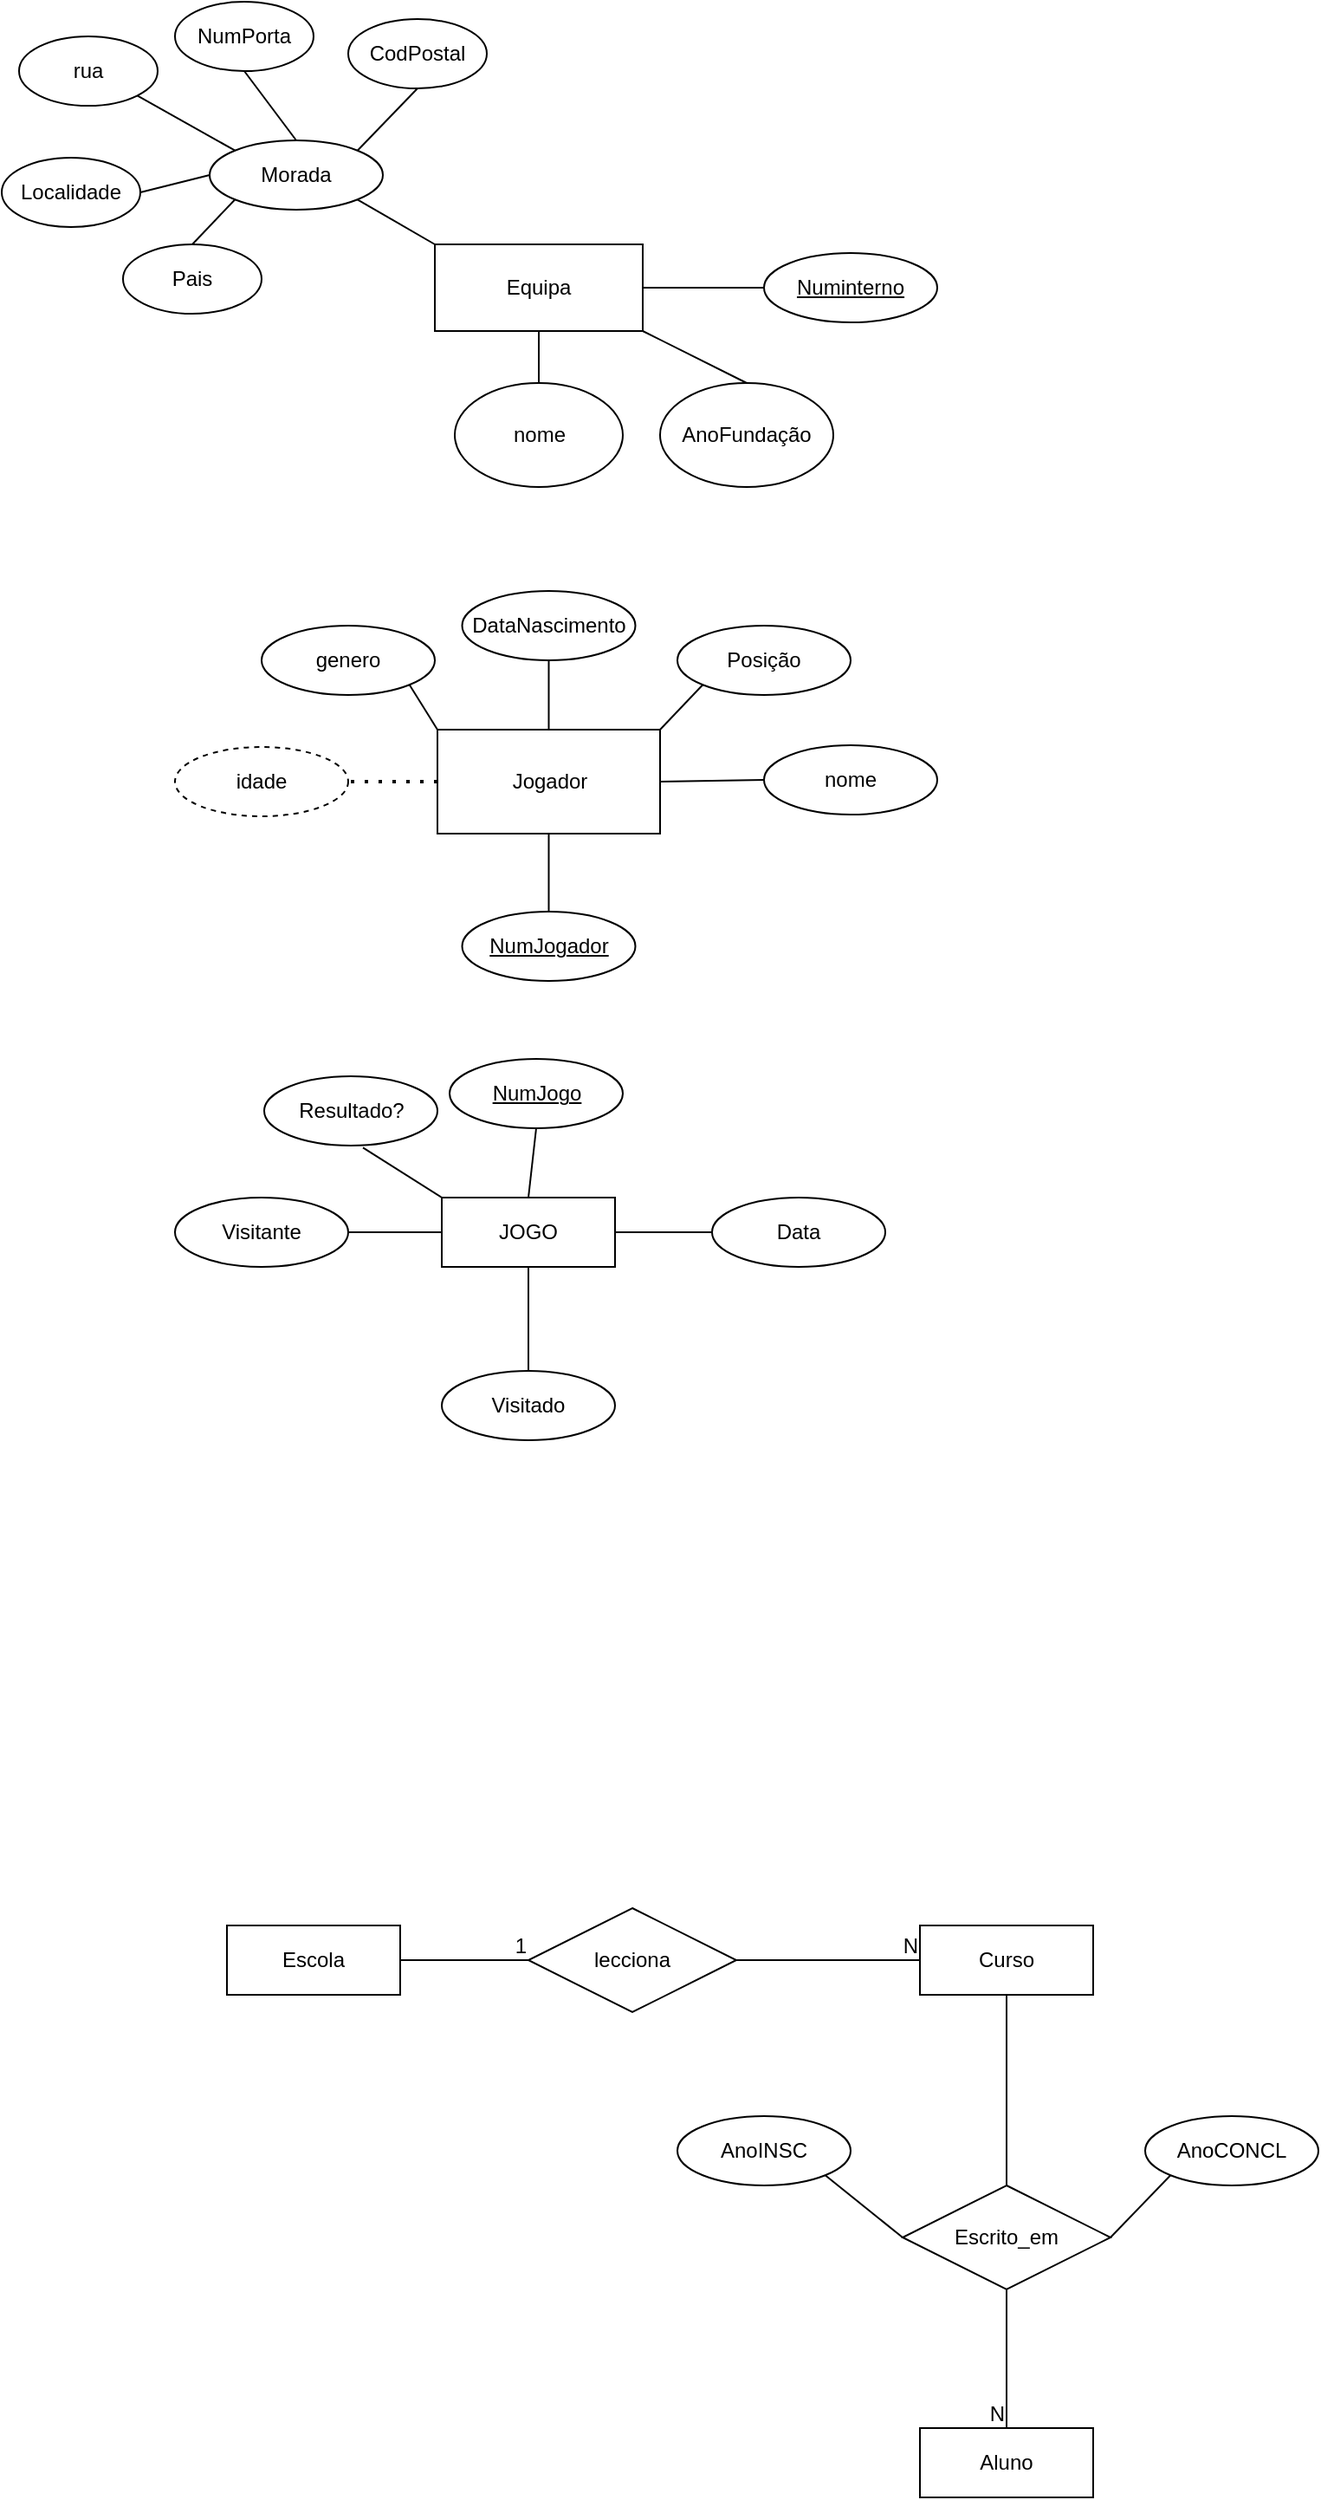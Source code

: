 <mxfile version="24.7.16">
  <diagram name="Página-1" id="aXLpPnv2NKacDEt0Qhfw">
    <mxGraphModel dx="581" dy="774" grid="1" gridSize="10" guides="1" tooltips="1" connect="1" arrows="1" fold="1" page="1" pageScale="1" pageWidth="827" pageHeight="1169" math="0" shadow="0">
      <root>
        <mxCell id="0" />
        <mxCell id="1" parent="0" />
        <mxCell id="0BGUU8HDMgY6EAeC4oMd-1" value="Equipa" style="rounded=0;whiteSpace=wrap;html=1;" vertex="1" parent="1">
          <mxGeometry x="360" y="180" width="120" height="50" as="geometry" />
        </mxCell>
        <mxCell id="0BGUU8HDMgY6EAeC4oMd-2" value="AnoFundação" style="ellipse;whiteSpace=wrap;html=1;" vertex="1" parent="1">
          <mxGeometry x="490" y="260" width="100" height="60" as="geometry" />
        </mxCell>
        <mxCell id="0BGUU8HDMgY6EAeC4oMd-3" value="" style="endArrow=none;html=1;rounded=0;exitX=0.5;exitY=0;exitDx=0;exitDy=0;entryX=1;entryY=1;entryDx=0;entryDy=0;" edge="1" parent="1" source="0BGUU8HDMgY6EAeC4oMd-2" target="0BGUU8HDMgY6EAeC4oMd-1">
          <mxGeometry width="50" height="50" relative="1" as="geometry">
            <mxPoint x="450" y="250" as="sourcePoint" />
            <mxPoint x="500" y="200" as="targetPoint" />
          </mxGeometry>
        </mxCell>
        <mxCell id="0BGUU8HDMgY6EAeC4oMd-4" value="nome" style="ellipse;whiteSpace=wrap;html=1;" vertex="1" parent="1">
          <mxGeometry x="371.5" y="260" width="97" height="60" as="geometry" />
        </mxCell>
        <mxCell id="0BGUU8HDMgY6EAeC4oMd-5" value="" style="endArrow=none;html=1;rounded=0;exitX=0.5;exitY=0;exitDx=0;exitDy=0;entryX=0.5;entryY=1;entryDx=0;entryDy=0;" edge="1" parent="1" source="0BGUU8HDMgY6EAeC4oMd-4" target="0BGUU8HDMgY6EAeC4oMd-1">
          <mxGeometry width="50" height="50" relative="1" as="geometry">
            <mxPoint x="450" y="250" as="sourcePoint" />
            <mxPoint x="500" y="200" as="targetPoint" />
          </mxGeometry>
        </mxCell>
        <mxCell id="0BGUU8HDMgY6EAeC4oMd-17" value="Numinterno" style="ellipse;whiteSpace=wrap;html=1;align=center;fontStyle=4;" vertex="1" parent="1">
          <mxGeometry x="550" y="185" width="100" height="40" as="geometry" />
        </mxCell>
        <mxCell id="0BGUU8HDMgY6EAeC4oMd-18" value="" style="endArrow=none;html=1;rounded=0;entryX=0;entryY=0.5;entryDx=0;entryDy=0;exitX=1;exitY=0.5;exitDx=0;exitDy=0;" edge="1" parent="1" source="0BGUU8HDMgY6EAeC4oMd-1" target="0BGUU8HDMgY6EAeC4oMd-17">
          <mxGeometry width="50" height="50" relative="1" as="geometry">
            <mxPoint x="390" y="210" as="sourcePoint" />
            <mxPoint x="440" y="160" as="targetPoint" />
          </mxGeometry>
        </mxCell>
        <mxCell id="0BGUU8HDMgY6EAeC4oMd-20" value="Morada" style="ellipse;whiteSpace=wrap;html=1;align=center;" vertex="1" parent="1">
          <mxGeometry x="230" y="120" width="100" height="40" as="geometry" />
        </mxCell>
        <mxCell id="0BGUU8HDMgY6EAeC4oMd-21" value="" style="endArrow=none;html=1;rounded=0;entryX=1;entryY=1;entryDx=0;entryDy=0;exitX=0;exitY=0;exitDx=0;exitDy=0;" edge="1" parent="1" source="0BGUU8HDMgY6EAeC4oMd-1" target="0BGUU8HDMgY6EAeC4oMd-20">
          <mxGeometry width="50" height="50" relative="1" as="geometry">
            <mxPoint x="410" y="180" as="sourcePoint" />
            <mxPoint x="440" y="160" as="targetPoint" />
          </mxGeometry>
        </mxCell>
        <mxCell id="0BGUU8HDMgY6EAeC4oMd-25" value="Jogador" style="whiteSpace=wrap;html=1;align=center;" vertex="1" parent="1">
          <mxGeometry x="361.5" y="460" width="128.5" height="60" as="geometry" />
        </mxCell>
        <mxCell id="0BGUU8HDMgY6EAeC4oMd-26" value="nome" style="ellipse;whiteSpace=wrap;html=1;align=center;" vertex="1" parent="1">
          <mxGeometry x="550" y="469" width="100" height="40" as="geometry" />
        </mxCell>
        <mxCell id="0BGUU8HDMgY6EAeC4oMd-27" value="NumJogador" style="ellipse;whiteSpace=wrap;html=1;align=center;fontStyle=4;" vertex="1" parent="1">
          <mxGeometry x="375.75" y="565" width="100" height="40" as="geometry" />
        </mxCell>
        <mxCell id="0BGUU8HDMgY6EAeC4oMd-28" value="rua" style="ellipse;whiteSpace=wrap;html=1;align=center;" vertex="1" parent="1">
          <mxGeometry x="120" y="60" width="80" height="40" as="geometry" />
        </mxCell>
        <mxCell id="0BGUU8HDMgY6EAeC4oMd-29" value="NumPorta" style="ellipse;whiteSpace=wrap;html=1;align=center;" vertex="1" parent="1">
          <mxGeometry x="210" y="40" width="80" height="40" as="geometry" />
        </mxCell>
        <mxCell id="0BGUU8HDMgY6EAeC4oMd-30" value="CodPostal" style="ellipse;whiteSpace=wrap;html=1;align=center;" vertex="1" parent="1">
          <mxGeometry x="310" y="50" width="80" height="40" as="geometry" />
        </mxCell>
        <mxCell id="0BGUU8HDMgY6EAeC4oMd-31" value="Localidade" style="ellipse;whiteSpace=wrap;html=1;align=center;" vertex="1" parent="1">
          <mxGeometry x="110" y="130" width="80" height="40" as="geometry" />
        </mxCell>
        <mxCell id="0BGUU8HDMgY6EAeC4oMd-32" value="Pais" style="ellipse;whiteSpace=wrap;html=1;align=center;" vertex="1" parent="1">
          <mxGeometry x="180" y="180" width="80" height="40" as="geometry" />
        </mxCell>
        <mxCell id="0BGUU8HDMgY6EAeC4oMd-33" value="" style="endArrow=none;html=1;rounded=0;exitX=1;exitY=0;exitDx=0;exitDy=0;entryX=0.5;entryY=1;entryDx=0;entryDy=0;" edge="1" parent="1" source="0BGUU8HDMgY6EAeC4oMd-20" target="0BGUU8HDMgY6EAeC4oMd-30">
          <mxGeometry width="50" height="50" relative="1" as="geometry">
            <mxPoint x="390" y="130" as="sourcePoint" />
            <mxPoint x="440" y="80" as="targetPoint" />
          </mxGeometry>
        </mxCell>
        <mxCell id="0BGUU8HDMgY6EAeC4oMd-34" value="" style="endArrow=none;html=1;rounded=0;exitX=0.5;exitY=0;exitDx=0;exitDy=0;entryX=0.5;entryY=1;entryDx=0;entryDy=0;" edge="1" parent="1" source="0BGUU8HDMgY6EAeC4oMd-20" target="0BGUU8HDMgY6EAeC4oMd-29">
          <mxGeometry width="50" height="50" relative="1" as="geometry">
            <mxPoint x="325" y="136" as="sourcePoint" />
            <mxPoint x="360" y="100" as="targetPoint" />
          </mxGeometry>
        </mxCell>
        <mxCell id="0BGUU8HDMgY6EAeC4oMd-35" value="" style="endArrow=none;html=1;rounded=0;exitX=0;exitY=0;exitDx=0;exitDy=0;entryX=1;entryY=1;entryDx=0;entryDy=0;" edge="1" parent="1" source="0BGUU8HDMgY6EAeC4oMd-20" target="0BGUU8HDMgY6EAeC4oMd-28">
          <mxGeometry width="50" height="50" relative="1" as="geometry">
            <mxPoint x="335" y="146" as="sourcePoint" />
            <mxPoint x="370" y="110" as="targetPoint" />
          </mxGeometry>
        </mxCell>
        <mxCell id="0BGUU8HDMgY6EAeC4oMd-36" value="" style="endArrow=none;html=1;rounded=0;exitX=0;exitY=0.5;exitDx=0;exitDy=0;entryX=1;entryY=0.5;entryDx=0;entryDy=0;" edge="1" parent="1" source="0BGUU8HDMgY6EAeC4oMd-20" target="0BGUU8HDMgY6EAeC4oMd-31">
          <mxGeometry width="50" height="50" relative="1" as="geometry">
            <mxPoint x="345" y="156" as="sourcePoint" />
            <mxPoint x="380" y="120" as="targetPoint" />
          </mxGeometry>
        </mxCell>
        <mxCell id="0BGUU8HDMgY6EAeC4oMd-37" value="" style="endArrow=none;html=1;rounded=0;exitX=0;exitY=1;exitDx=0;exitDy=0;entryX=0.5;entryY=0;entryDx=0;entryDy=0;" edge="1" parent="1" source="0BGUU8HDMgY6EAeC4oMd-20" target="0BGUU8HDMgY6EAeC4oMd-32">
          <mxGeometry width="50" height="50" relative="1" as="geometry">
            <mxPoint x="355" y="166" as="sourcePoint" />
            <mxPoint x="390" y="130" as="targetPoint" />
          </mxGeometry>
        </mxCell>
        <mxCell id="0BGUU8HDMgY6EAeC4oMd-38" value="DataNascimento" style="ellipse;whiteSpace=wrap;html=1;align=center;" vertex="1" parent="1">
          <mxGeometry x="375.75" y="380" width="100" height="40" as="geometry" />
        </mxCell>
        <mxCell id="0BGUU8HDMgY6EAeC4oMd-39" value="idade" style="ellipse;whiteSpace=wrap;html=1;align=center;dashed=1;" vertex="1" parent="1">
          <mxGeometry x="210" y="470" width="100" height="40" as="geometry" />
        </mxCell>
        <mxCell id="0BGUU8HDMgY6EAeC4oMd-40" value="genero" style="ellipse;whiteSpace=wrap;html=1;align=center;" vertex="1" parent="1">
          <mxGeometry x="260" y="400" width="100" height="40" as="geometry" />
        </mxCell>
        <mxCell id="0BGUU8HDMgY6EAeC4oMd-41" value="Posição" style="ellipse;whiteSpace=wrap;html=1;align=center;" vertex="1" parent="1">
          <mxGeometry x="500" y="400" width="100" height="40" as="geometry" />
        </mxCell>
        <mxCell id="0BGUU8HDMgY6EAeC4oMd-42" value="" style="endArrow=none;dashed=1;html=1;dashPattern=1 3;strokeWidth=2;rounded=0;entryX=1;entryY=0.5;entryDx=0;entryDy=0;exitX=0;exitY=0.5;exitDx=0;exitDy=0;" edge="1" parent="1" source="0BGUU8HDMgY6EAeC4oMd-25" target="0BGUU8HDMgY6EAeC4oMd-39">
          <mxGeometry width="50" height="50" relative="1" as="geometry">
            <mxPoint x="390" y="370" as="sourcePoint" />
            <mxPoint x="440" y="320" as="targetPoint" />
          </mxGeometry>
        </mxCell>
        <mxCell id="0BGUU8HDMgY6EAeC4oMd-43" value="" style="endArrow=none;html=1;rounded=0;exitX=1;exitY=1;exitDx=0;exitDy=0;entryX=0;entryY=0;entryDx=0;entryDy=0;" edge="1" parent="1" source="0BGUU8HDMgY6EAeC4oMd-40" target="0BGUU8HDMgY6EAeC4oMd-25">
          <mxGeometry width="50" height="50" relative="1" as="geometry">
            <mxPoint x="390" y="370" as="sourcePoint" />
            <mxPoint x="440" y="320" as="targetPoint" />
          </mxGeometry>
        </mxCell>
        <mxCell id="0BGUU8HDMgY6EAeC4oMd-44" value="" style="endArrow=none;html=1;rounded=0;exitX=0.5;exitY=0;exitDx=0;exitDy=0;entryX=0.5;entryY=1;entryDx=0;entryDy=0;" edge="1" parent="1" source="0BGUU8HDMgY6EAeC4oMd-25" target="0BGUU8HDMgY6EAeC4oMd-38">
          <mxGeometry width="50" height="50" relative="1" as="geometry">
            <mxPoint x="390" y="370" as="sourcePoint" />
            <mxPoint x="440" y="320" as="targetPoint" />
          </mxGeometry>
        </mxCell>
        <mxCell id="0BGUU8HDMgY6EAeC4oMd-46" value="" style="endArrow=none;html=1;rounded=0;exitX=1;exitY=0;exitDx=0;exitDy=0;entryX=0;entryY=1;entryDx=0;entryDy=0;" edge="1" parent="1" source="0BGUU8HDMgY6EAeC4oMd-25" target="0BGUU8HDMgY6EAeC4oMd-41">
          <mxGeometry width="50" height="50" relative="1" as="geometry">
            <mxPoint x="390" y="370" as="sourcePoint" />
            <mxPoint x="440" y="320" as="targetPoint" />
          </mxGeometry>
        </mxCell>
        <mxCell id="0BGUU8HDMgY6EAeC4oMd-47" value="" style="endArrow=none;html=1;rounded=0;exitX=0.5;exitY=1;exitDx=0;exitDy=0;entryX=0.5;entryY=0;entryDx=0;entryDy=0;" edge="1" parent="1" source="0BGUU8HDMgY6EAeC4oMd-25" target="0BGUU8HDMgY6EAeC4oMd-27">
          <mxGeometry width="50" height="50" relative="1" as="geometry">
            <mxPoint x="390" y="370" as="sourcePoint" />
            <mxPoint x="440" y="320" as="targetPoint" />
          </mxGeometry>
        </mxCell>
        <mxCell id="0BGUU8HDMgY6EAeC4oMd-48" value="" style="endArrow=none;html=1;rounded=0;exitX=1;exitY=0.5;exitDx=0;exitDy=0;entryX=0;entryY=0.5;entryDx=0;entryDy=0;" edge="1" parent="1" source="0BGUU8HDMgY6EAeC4oMd-25" target="0BGUU8HDMgY6EAeC4oMd-26">
          <mxGeometry width="50" height="50" relative="1" as="geometry">
            <mxPoint x="390" y="370" as="sourcePoint" />
            <mxPoint x="440" y="320" as="targetPoint" />
          </mxGeometry>
        </mxCell>
        <mxCell id="0BGUU8HDMgY6EAeC4oMd-49" value="JOGO" style="whiteSpace=wrap;html=1;align=center;" vertex="1" parent="1">
          <mxGeometry x="364" y="730" width="100" height="40" as="geometry" />
        </mxCell>
        <mxCell id="0BGUU8HDMgY6EAeC4oMd-50" value="Data" style="ellipse;whiteSpace=wrap;html=1;align=center;" vertex="1" parent="1">
          <mxGeometry x="520" y="730" width="100" height="40" as="geometry" />
        </mxCell>
        <mxCell id="0BGUU8HDMgY6EAeC4oMd-51" value="Visitante" style="ellipse;whiteSpace=wrap;html=1;align=center;" vertex="1" parent="1">
          <mxGeometry x="210" y="730" width="100" height="40" as="geometry" />
        </mxCell>
        <mxCell id="0BGUU8HDMgY6EAeC4oMd-52" value="Visitado" style="ellipse;whiteSpace=wrap;html=1;align=center;" vertex="1" parent="1">
          <mxGeometry x="364" y="830" width="100" height="40" as="geometry" />
        </mxCell>
        <mxCell id="0BGUU8HDMgY6EAeC4oMd-53" value="NumJogo" style="ellipse;whiteSpace=wrap;html=1;align=center;fontStyle=4;" vertex="1" parent="1">
          <mxGeometry x="368.5" y="650" width="100" height="40" as="geometry" />
        </mxCell>
        <mxCell id="0BGUU8HDMgY6EAeC4oMd-55" value="Resultado?" style="ellipse;whiteSpace=wrap;html=1;align=center;" vertex="1" parent="1">
          <mxGeometry x="261.5" y="660" width="100" height="40" as="geometry" />
        </mxCell>
        <mxCell id="0BGUU8HDMgY6EAeC4oMd-56" value="" style="endArrow=none;html=1;rounded=0;exitX=0.5;exitY=0;exitDx=0;exitDy=0;entryX=0.5;entryY=1;entryDx=0;entryDy=0;" edge="1" parent="1" source="0BGUU8HDMgY6EAeC4oMd-49" target="0BGUU8HDMgY6EAeC4oMd-53">
          <mxGeometry width="50" height="50" relative="1" as="geometry">
            <mxPoint x="390" y="690" as="sourcePoint" />
            <mxPoint x="440" y="640" as="targetPoint" />
          </mxGeometry>
        </mxCell>
        <mxCell id="0BGUU8HDMgY6EAeC4oMd-57" value="" style="endArrow=none;html=1;rounded=0;exitX=1;exitY=0.5;exitDx=0;exitDy=0;entryX=0;entryY=0.5;entryDx=0;entryDy=0;" edge="1" parent="1" source="0BGUU8HDMgY6EAeC4oMd-49" target="0BGUU8HDMgY6EAeC4oMd-50">
          <mxGeometry width="50" height="50" relative="1" as="geometry">
            <mxPoint x="424" y="740" as="sourcePoint" />
            <mxPoint x="429" y="700" as="targetPoint" />
          </mxGeometry>
        </mxCell>
        <mxCell id="0BGUU8HDMgY6EAeC4oMd-58" value="" style="endArrow=none;html=1;rounded=0;exitX=0;exitY=0;exitDx=0;exitDy=0;entryX=0.57;entryY=1.03;entryDx=0;entryDy=0;entryPerimeter=0;" edge="1" parent="1" source="0BGUU8HDMgY6EAeC4oMd-49" target="0BGUU8HDMgY6EAeC4oMd-55">
          <mxGeometry width="50" height="50" relative="1" as="geometry">
            <mxPoint x="434" y="750" as="sourcePoint" />
            <mxPoint x="439" y="710" as="targetPoint" />
          </mxGeometry>
        </mxCell>
        <mxCell id="0BGUU8HDMgY6EAeC4oMd-59" value="" style="endArrow=none;html=1;rounded=0;exitX=0;exitY=0.5;exitDx=0;exitDy=0;entryX=1;entryY=0.5;entryDx=0;entryDy=0;" edge="1" parent="1" source="0BGUU8HDMgY6EAeC4oMd-49" target="0BGUU8HDMgY6EAeC4oMd-51">
          <mxGeometry width="50" height="50" relative="1" as="geometry">
            <mxPoint x="444" y="760" as="sourcePoint" />
            <mxPoint x="449" y="720" as="targetPoint" />
          </mxGeometry>
        </mxCell>
        <mxCell id="0BGUU8HDMgY6EAeC4oMd-60" value="" style="endArrow=none;html=1;rounded=0;exitX=0.5;exitY=0;exitDx=0;exitDy=0;entryX=0.5;entryY=1;entryDx=0;entryDy=0;" edge="1" parent="1" source="0BGUU8HDMgY6EAeC4oMd-52" target="0BGUU8HDMgY6EAeC4oMd-49">
          <mxGeometry width="50" height="50" relative="1" as="geometry">
            <mxPoint x="454" y="770" as="sourcePoint" />
            <mxPoint x="459" y="730" as="targetPoint" />
          </mxGeometry>
        </mxCell>
        <mxCell id="0BGUU8HDMgY6EAeC4oMd-62" value="Escola" style="whiteSpace=wrap;html=1;align=center;" vertex="1" parent="1">
          <mxGeometry x="240" y="1150" width="100" height="40" as="geometry" />
        </mxCell>
        <mxCell id="0BGUU8HDMgY6EAeC4oMd-63" value="lecciona" style="shape=rhombus;perimeter=rhombusPerimeter;whiteSpace=wrap;html=1;align=center;" vertex="1" parent="1">
          <mxGeometry x="414" y="1140" width="120" height="60" as="geometry" />
        </mxCell>
        <mxCell id="0BGUU8HDMgY6EAeC4oMd-65" value="Escrito_em" style="shape=rhombus;perimeter=rhombusPerimeter;whiteSpace=wrap;html=1;align=center;" vertex="1" parent="1">
          <mxGeometry x="630" y="1300" width="120" height="60" as="geometry" />
        </mxCell>
        <mxCell id="0BGUU8HDMgY6EAeC4oMd-73" value="Curso" style="whiteSpace=wrap;html=1;align=center;" vertex="1" parent="1">
          <mxGeometry x="640" y="1150" width="100" height="40" as="geometry" />
        </mxCell>
        <mxCell id="0BGUU8HDMgY6EAeC4oMd-76" value="Aluno" style="whiteSpace=wrap;html=1;align=center;" vertex="1" parent="1">
          <mxGeometry x="640" y="1440" width="100" height="40" as="geometry" />
        </mxCell>
        <mxCell id="0BGUU8HDMgY6EAeC4oMd-77" value="" style="endArrow=none;html=1;rounded=0;entryX=0;entryY=0.5;entryDx=0;entryDy=0;exitX=1;exitY=0.5;exitDx=0;exitDy=0;" edge="1" parent="1" source="0BGUU8HDMgY6EAeC4oMd-62" target="0BGUU8HDMgY6EAeC4oMd-63">
          <mxGeometry relative="1" as="geometry">
            <mxPoint x="380" y="1230" as="sourcePoint" />
            <mxPoint x="540" y="1230" as="targetPoint" />
          </mxGeometry>
        </mxCell>
        <mxCell id="0BGUU8HDMgY6EAeC4oMd-78" value="1" style="resizable=0;html=1;whiteSpace=wrap;align=right;verticalAlign=bottom;" connectable="0" vertex="1" parent="0BGUU8HDMgY6EAeC4oMd-77">
          <mxGeometry x="1" relative="1" as="geometry" />
        </mxCell>
        <mxCell id="0BGUU8HDMgY6EAeC4oMd-89" value="" style="endArrow=none;html=1;rounded=0;entryX=0;entryY=0.5;entryDx=0;entryDy=0;exitX=1;exitY=0.5;exitDx=0;exitDy=0;" edge="1" parent="1" source="0BGUU8HDMgY6EAeC4oMd-63" target="0BGUU8HDMgY6EAeC4oMd-73">
          <mxGeometry relative="1" as="geometry">
            <mxPoint x="400" y="1230" as="sourcePoint" />
            <mxPoint x="560" y="1230" as="targetPoint" />
          </mxGeometry>
        </mxCell>
        <mxCell id="0BGUU8HDMgY6EAeC4oMd-90" value="N" style="resizable=0;html=1;whiteSpace=wrap;align=right;verticalAlign=bottom;" connectable="0" vertex="1" parent="0BGUU8HDMgY6EAeC4oMd-89">
          <mxGeometry x="1" relative="1" as="geometry" />
        </mxCell>
        <mxCell id="0BGUU8HDMgY6EAeC4oMd-93" value="" style="endArrow=none;html=1;rounded=0;exitX=0.5;exitY=0;exitDx=0;exitDy=0;entryX=0.5;entryY=1;entryDx=0;entryDy=0;" edge="1" parent="1" source="0BGUU8HDMgY6EAeC4oMd-65" target="0BGUU8HDMgY6EAeC4oMd-73">
          <mxGeometry width="50" height="50" relative="1" as="geometry">
            <mxPoint x="460" y="1260" as="sourcePoint" />
            <mxPoint x="510" y="1210" as="targetPoint" />
          </mxGeometry>
        </mxCell>
        <mxCell id="0BGUU8HDMgY6EAeC4oMd-96" value="" style="endArrow=none;html=1;rounded=0;exitX=0.5;exitY=1;exitDx=0;exitDy=0;entryX=0.5;entryY=0;entryDx=0;entryDy=0;" edge="1" parent="1" source="0BGUU8HDMgY6EAeC4oMd-65" target="0BGUU8HDMgY6EAeC4oMd-76">
          <mxGeometry relative="1" as="geometry">
            <mxPoint x="400" y="1230" as="sourcePoint" />
            <mxPoint x="690" y="1440" as="targetPoint" />
          </mxGeometry>
        </mxCell>
        <mxCell id="0BGUU8HDMgY6EAeC4oMd-97" value="N" style="resizable=0;html=1;whiteSpace=wrap;align=right;verticalAlign=bottom;" connectable="0" vertex="1" parent="0BGUU8HDMgY6EAeC4oMd-96">
          <mxGeometry x="1" relative="1" as="geometry" />
        </mxCell>
        <mxCell id="0BGUU8HDMgY6EAeC4oMd-100" value="AnoINSC" style="ellipse;whiteSpace=wrap;html=1;align=center;" vertex="1" parent="1">
          <mxGeometry x="500" y="1260" width="100" height="40" as="geometry" />
        </mxCell>
        <mxCell id="0BGUU8HDMgY6EAeC4oMd-101" value="AnoCONCL" style="ellipse;whiteSpace=wrap;html=1;align=center;" vertex="1" parent="1">
          <mxGeometry x="770" y="1260" width="100" height="40" as="geometry" />
        </mxCell>
        <mxCell id="0BGUU8HDMgY6EAeC4oMd-102" value="" style="endArrow=none;html=1;rounded=0;exitX=0;exitY=0.5;exitDx=0;exitDy=0;entryX=1;entryY=1;entryDx=0;entryDy=0;" edge="1" parent="1" source="0BGUU8HDMgY6EAeC4oMd-65" target="0BGUU8HDMgY6EAeC4oMd-100">
          <mxGeometry width="50" height="50" relative="1" as="geometry">
            <mxPoint x="580" y="1260" as="sourcePoint" />
            <mxPoint x="630" y="1210" as="targetPoint" />
          </mxGeometry>
        </mxCell>
        <mxCell id="0BGUU8HDMgY6EAeC4oMd-103" value="" style="endArrow=none;html=1;rounded=0;exitX=1;exitY=0.5;exitDx=0;exitDy=0;entryX=0;entryY=1;entryDx=0;entryDy=0;" edge="1" parent="1" source="0BGUU8HDMgY6EAeC4oMd-65" target="0BGUU8HDMgY6EAeC4oMd-101">
          <mxGeometry width="50" height="50" relative="1" as="geometry">
            <mxPoint x="640" y="1340" as="sourcePoint" />
            <mxPoint x="595" y="1304" as="targetPoint" />
          </mxGeometry>
        </mxCell>
      </root>
    </mxGraphModel>
  </diagram>
</mxfile>
